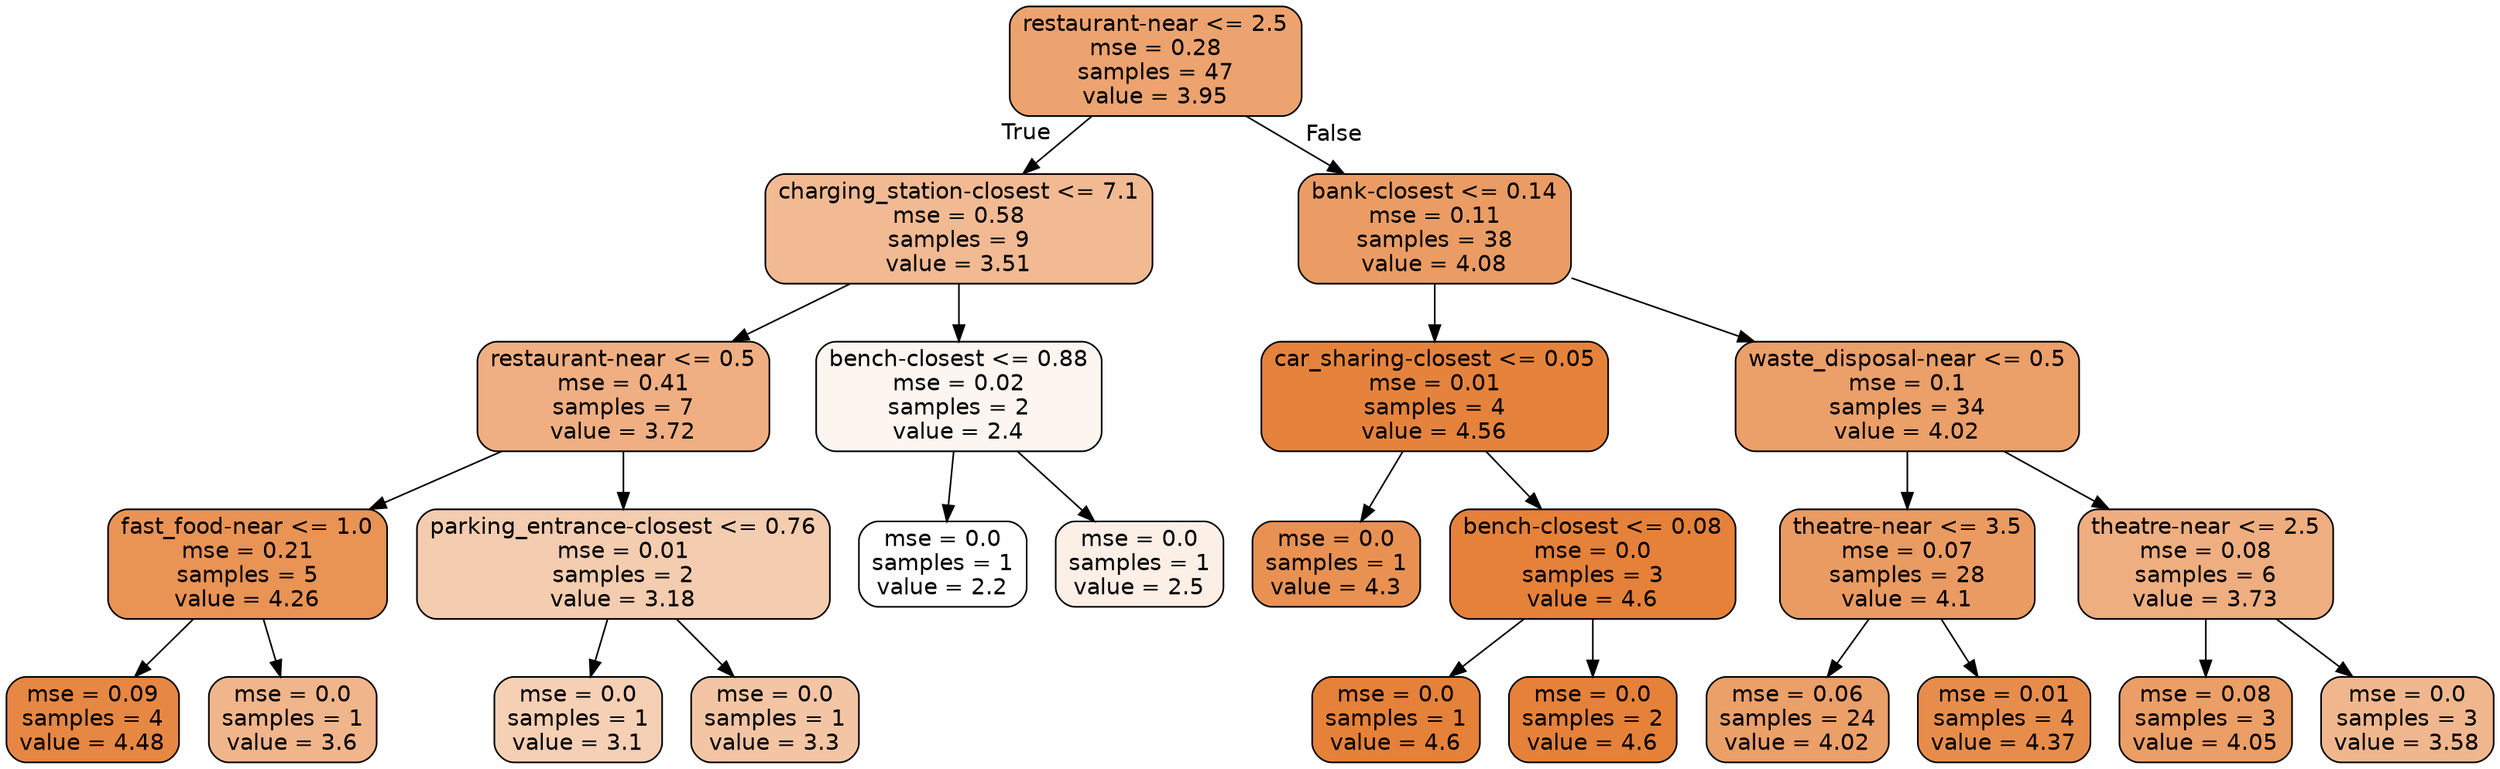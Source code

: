 digraph Tree {
node [shape=box, style="filled, rounded", color="black", fontname=helvetica] ;
edge [fontname=helvetica] ;
0 [label="restaurant-near <= 2.5\nmse = 0.28\nsamples = 47\nvalue = 3.95", fillcolor="#eca36f"] ;
1 [label="charging_station-closest <= 7.1\nmse = 0.58\nsamples = 9\nvalue = 3.51", fillcolor="#f1ba93"] ;
0 -> 1 [labeldistance=2.5, labelangle=45, headlabel="True"] ;
3 [label="restaurant-near <= 0.5\nmse = 0.41\nsamples = 7\nvalue = 3.72", fillcolor="#efaf82"] ;
1 -> 3 ;
5 [label="fast_food-near <= 1.0\nmse = 0.21\nsamples = 5\nvalue = 4.26", fillcolor="#e99355"] ;
3 -> 5 ;
11 [label="mse = 0.09\nsamples = 4\nvalue = 4.48", fillcolor="#e68743"] ;
5 -> 11 ;
12 [label="mse = 0.0\nsamples = 1\nvalue = 3.6", fillcolor="#f0b58b"] ;
5 -> 12 ;
6 [label="parking_entrance-closest <= 0.76\nmse = 0.01\nsamples = 2\nvalue = 3.18", fillcolor="#f4ccaf"] ;
3 -> 6 ;
19 [label="mse = 0.0\nsamples = 1\nvalue = 3.1", fillcolor="#f5d0b5"] ;
6 -> 19 ;
20 [label="mse = 0.0\nsamples = 1\nvalue = 3.3", fillcolor="#f3c5a4"] ;
6 -> 20 ;
4 [label="bench-closest <= 0.88\nmse = 0.02\nsamples = 2\nvalue = 2.4", fillcolor="#fdf5ef"] ;
1 -> 4 ;
21 [label="mse = 0.0\nsamples = 1\nvalue = 2.2", fillcolor="#ffffff"] ;
4 -> 21 ;
22 [label="mse = 0.0\nsamples = 1\nvalue = 2.5", fillcolor="#fcefe6"] ;
4 -> 22 ;
2 [label="bank-closest <= 0.14\nmse = 0.11\nsamples = 38\nvalue = 4.08", fillcolor="#eb9c64"] ;
0 -> 2 [labeldistance=2.5, labelangle=-45, headlabel="False"] ;
7 [label="car_sharing-closest <= 0.05\nmse = 0.01\nsamples = 4\nvalue = 4.56", fillcolor="#e5833d"] ;
2 -> 7 ;
17 [label="mse = 0.0\nsamples = 1\nvalue = 4.3", fillcolor="#e89152"] ;
7 -> 17 ;
18 [label="bench-closest <= 0.08\nmse = 0.0\nsamples = 3\nvalue = 4.6", fillcolor="#e58139"] ;
7 -> 18 ;
23 [label="mse = 0.0\nsamples = 1\nvalue = 4.6", fillcolor="#e58139"] ;
18 -> 23 ;
24 [label="mse = 0.0\nsamples = 2\nvalue = 4.6", fillcolor="#e58139"] ;
18 -> 24 ;
8 [label="waste_disposal-near <= 0.5\nmse = 0.1\nsamples = 34\nvalue = 4.02", fillcolor="#eb9f69"] ;
2 -> 8 ;
9 [label="theatre-near <= 3.5\nmse = 0.07\nsamples = 28\nvalue = 4.1", fillcolor="#ea9b62"] ;
8 -> 9 ;
13 [label="mse = 0.06\nsamples = 24\nvalue = 4.02", fillcolor="#eb9f69"] ;
9 -> 13 ;
14 [label="mse = 0.01\nsamples = 4\nvalue = 4.37", fillcolor="#e78d4c"] ;
9 -> 14 ;
10 [label="theatre-near <= 2.5\nmse = 0.08\nsamples = 6\nvalue = 3.73", fillcolor="#eeae80"] ;
8 -> 10 ;
15 [label="mse = 0.08\nsamples = 3\nvalue = 4.05", fillcolor="#eb9e66"] ;
10 -> 15 ;
16 [label="mse = 0.0\nsamples = 3\nvalue = 3.58", fillcolor="#f0b78e"] ;
10 -> 16 ;
}